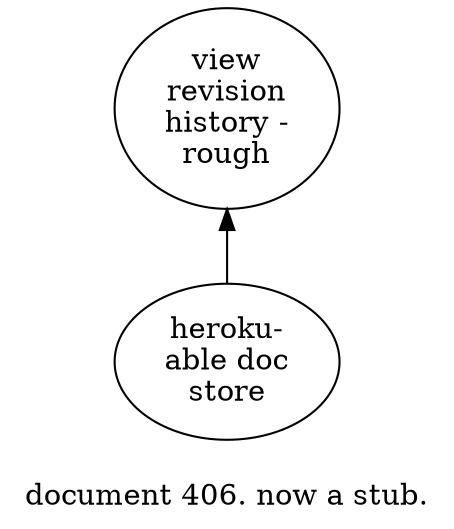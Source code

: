 digraph g {

rankdir="BT"

heroku_plus_doc->ui_rev_hist_1

heroku_plus_doc [label="heroku-\nable doc\nstore"]

ui_rev_hist_1 [label="view\nrevision\nhistory -\nrough"]

label="
document 406. now a stub.
"
}

/*
#history-A.1 re-focused purpose
#born.
*/
